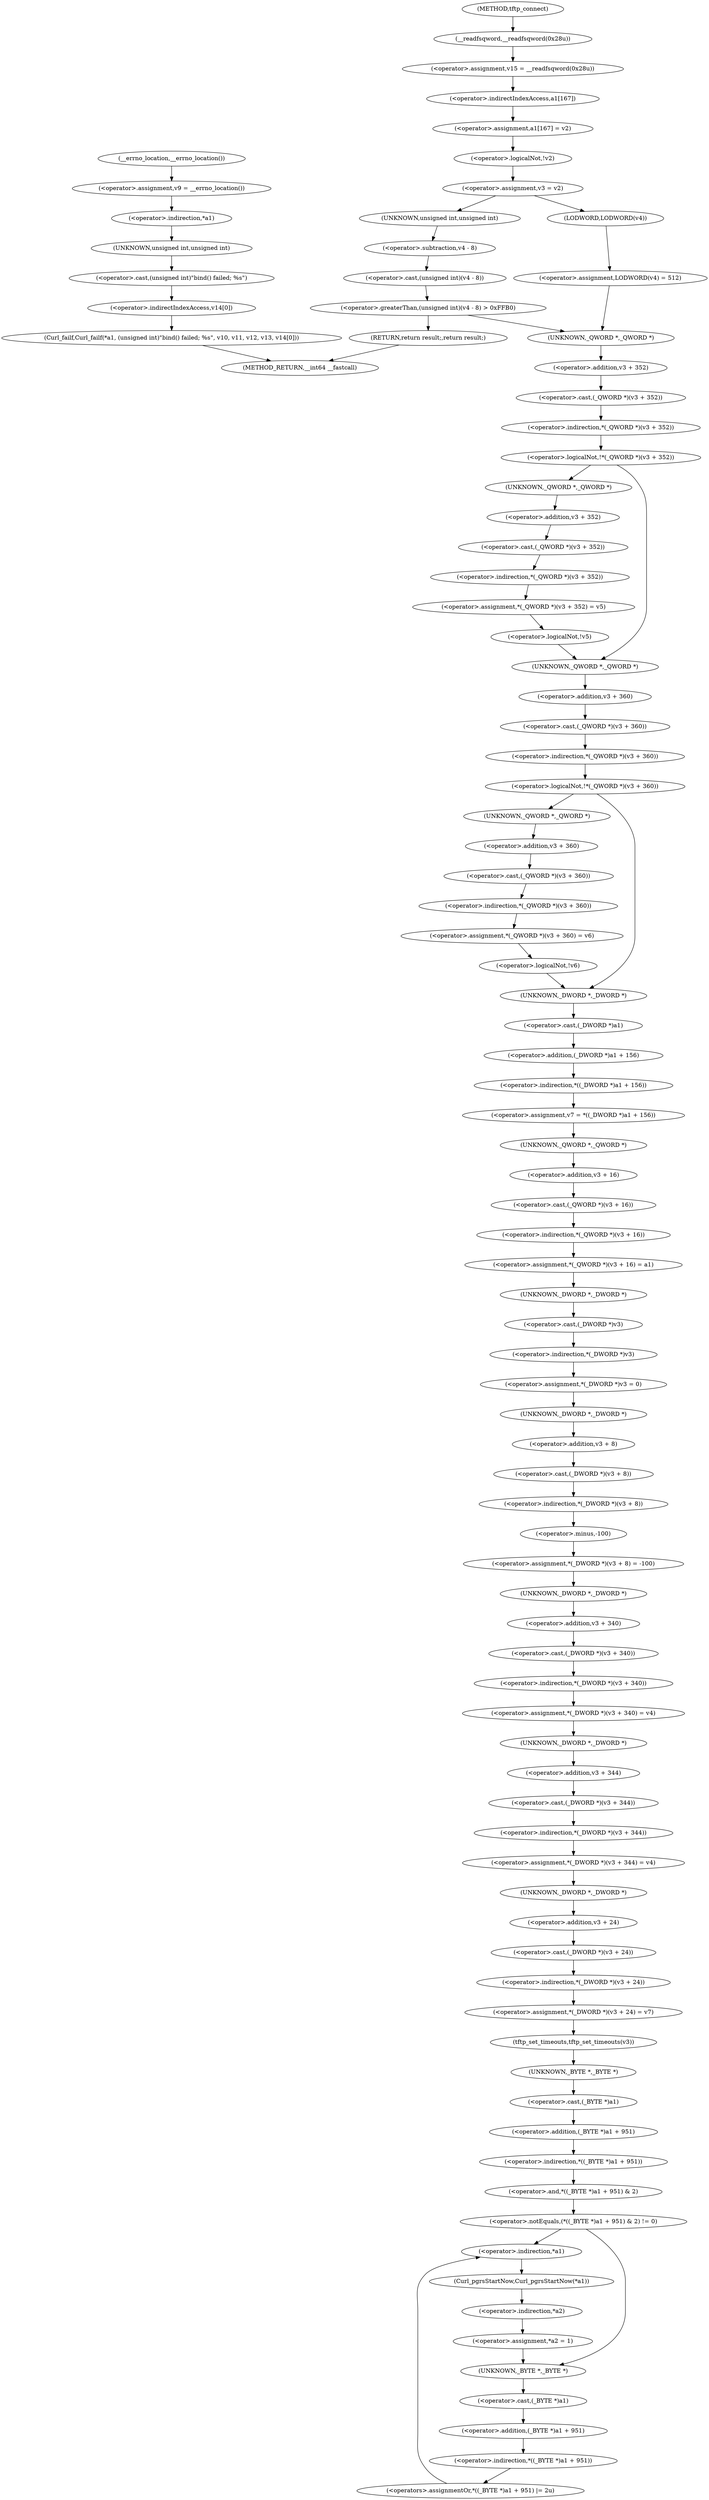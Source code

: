 digraph tftp_connect {  
"1000133" [label = "(<operator>.assignment,v15 = __readfsqword(0x28u))" ]
"1000135" [label = "(__readfsqword,__readfsqword(0x28u))" ]
"1000137" [label = "(<operator>.assignment,a1[167] = v2)" ]
"1000138" [label = "(<operator>.indirectIndexAccess,a1[167])" ]
"1000143" [label = "(<operator>.logicalNot,!v2)" ]
"1000146" [label = "(<operator>.assignment,v3 = v2)" ]
"1000154" [label = "(<operator>.greaterThan,(unsigned int)(v4 - 8) > 0xFFB0)" ]
"1000155" [label = "(<operator>.cast,(unsigned int)(v4 - 8))" ]
"1000156" [label = "(UNKNOWN,unsigned int,unsigned int)" ]
"1000157" [label = "(<operator>.subtraction,v4 - 8)" ]
"1000161" [label = "(RETURN,return result;,return result;)" ]
"1000165" [label = "(<operator>.assignment,LODWORD(v4) = 512)" ]
"1000166" [label = "(LODWORD,LODWORD(v4))" ]
"1000170" [label = "(<operator>.logicalNot,!*(_QWORD *)(v3 + 352))" ]
"1000171" [label = "(<operator>.indirection,*(_QWORD *)(v3 + 352))" ]
"1000172" [label = "(<operator>.cast,(_QWORD *)(v3 + 352))" ]
"1000173" [label = "(UNKNOWN,_QWORD *,_QWORD *)" ]
"1000174" [label = "(<operator>.addition,v3 + 352)" ]
"1000178" [label = "(<operator>.assignment,*(_QWORD *)(v3 + 352) = v5)" ]
"1000179" [label = "(<operator>.indirection,*(_QWORD *)(v3 + 352))" ]
"1000180" [label = "(<operator>.cast,(_QWORD *)(v3 + 352))" ]
"1000181" [label = "(UNKNOWN,_QWORD *,_QWORD *)" ]
"1000182" [label = "(<operator>.addition,v3 + 352)" ]
"1000187" [label = "(<operator>.logicalNot,!v5)" ]
"1000191" [label = "(<operator>.logicalNot,!*(_QWORD *)(v3 + 360))" ]
"1000192" [label = "(<operator>.indirection,*(_QWORD *)(v3 + 360))" ]
"1000193" [label = "(<operator>.cast,(_QWORD *)(v3 + 360))" ]
"1000194" [label = "(UNKNOWN,_QWORD *,_QWORD *)" ]
"1000195" [label = "(<operator>.addition,v3 + 360)" ]
"1000199" [label = "(<operator>.assignment,*(_QWORD *)(v3 + 360) = v6)" ]
"1000200" [label = "(<operator>.indirection,*(_QWORD *)(v3 + 360))" ]
"1000201" [label = "(<operator>.cast,(_QWORD *)(v3 + 360))" ]
"1000202" [label = "(UNKNOWN,_QWORD *,_QWORD *)" ]
"1000203" [label = "(<operator>.addition,v3 + 360)" ]
"1000208" [label = "(<operator>.logicalNot,!v6)" ]
"1000211" [label = "(<operator>.assignment,v7 = *((_DWORD *)a1 + 156))" ]
"1000213" [label = "(<operator>.indirection,*((_DWORD *)a1 + 156))" ]
"1000214" [label = "(<operator>.addition,(_DWORD *)a1 + 156)" ]
"1000215" [label = "(<operator>.cast,(_DWORD *)a1)" ]
"1000216" [label = "(UNKNOWN,_DWORD *,_DWORD *)" ]
"1000219" [label = "(<operator>.assignment,*(_QWORD *)(v3 + 16) = a1)" ]
"1000220" [label = "(<operator>.indirection,*(_QWORD *)(v3 + 16))" ]
"1000221" [label = "(<operator>.cast,(_QWORD *)(v3 + 16))" ]
"1000222" [label = "(UNKNOWN,_QWORD *,_QWORD *)" ]
"1000223" [label = "(<operator>.addition,v3 + 16)" ]
"1000227" [label = "(<operator>.assignment,*(_DWORD *)v3 = 0)" ]
"1000228" [label = "(<operator>.indirection,*(_DWORD *)v3)" ]
"1000229" [label = "(<operator>.cast,(_DWORD *)v3)" ]
"1000230" [label = "(UNKNOWN,_DWORD *,_DWORD *)" ]
"1000233" [label = "(<operator>.assignment,*(_DWORD *)(v3 + 8) = -100)" ]
"1000234" [label = "(<operator>.indirection,*(_DWORD *)(v3 + 8))" ]
"1000235" [label = "(<operator>.cast,(_DWORD *)(v3 + 8))" ]
"1000236" [label = "(UNKNOWN,_DWORD *,_DWORD *)" ]
"1000237" [label = "(<operator>.addition,v3 + 8)" ]
"1000240" [label = "(<operator>.minus,-100)" ]
"1000242" [label = "(<operator>.assignment,*(_DWORD *)(v3 + 340) = v4)" ]
"1000243" [label = "(<operator>.indirection,*(_DWORD *)(v3 + 340))" ]
"1000244" [label = "(<operator>.cast,(_DWORD *)(v3 + 340))" ]
"1000245" [label = "(UNKNOWN,_DWORD *,_DWORD *)" ]
"1000246" [label = "(<operator>.addition,v3 + 340)" ]
"1000250" [label = "(<operator>.assignment,*(_DWORD *)(v3 + 344) = v4)" ]
"1000251" [label = "(<operator>.indirection,*(_DWORD *)(v3 + 344))" ]
"1000252" [label = "(<operator>.cast,(_DWORD *)(v3 + 344))" ]
"1000253" [label = "(UNKNOWN,_DWORD *,_DWORD *)" ]
"1000254" [label = "(<operator>.addition,v3 + 344)" ]
"1000258" [label = "(<operator>.assignment,*(_DWORD *)(v3 + 24) = v7)" ]
"1000259" [label = "(<operator>.indirection,*(_DWORD *)(v3 + 24))" ]
"1000260" [label = "(<operator>.cast,(_DWORD *)(v3 + 24))" ]
"1000261" [label = "(UNKNOWN,_DWORD *,_DWORD *)" ]
"1000262" [label = "(<operator>.addition,v3 + 24)" ]
"1000266" [label = "(tftp_set_timeouts,tftp_set_timeouts(v3))" ]
"1000269" [label = "(<operator>.notEquals,(*((_BYTE *)a1 + 951) & 2) != 0)" ]
"1000270" [label = "(<operator>.and,*((_BYTE *)a1 + 951) & 2)" ]
"1000271" [label = "(<operator>.indirection,*((_BYTE *)a1 + 951))" ]
"1000272" [label = "(<operator>.addition,(_BYTE *)a1 + 951)" ]
"1000273" [label = "(<operator>.cast,(_BYTE *)a1)" ]
"1000274" [label = "(UNKNOWN,_BYTE *,_BYTE *)" ]
"1000281" [label = "(Curl_pgrsStartNow,Curl_pgrsStartNow(*a1))" ]
"1000282" [label = "(<operator>.indirection,*a1)" ]
"1000284" [label = "(<operator>.assignment,*a2 = 1)" ]
"1000285" [label = "(<operator>.indirection,*a2)" ]
"1000290" [label = "(<operators>.assignmentOr,*((_BYTE *)a1 + 951) |= 2u)" ]
"1000291" [label = "(<operator>.indirection,*((_BYTE *)a1 + 951))" ]
"1000292" [label = "(<operator>.addition,(_BYTE *)a1 + 951)" ]
"1000293" [label = "(<operator>.cast,(_BYTE *)a1)" ]
"1000294" [label = "(UNKNOWN,_BYTE *,_BYTE *)" ]
"1000299" [label = "(<operator>.assignment,v9 = __errno_location())" ]
"1000301" [label = "(__errno_location,__errno_location())" ]
"1000302" [label = "(Curl_failf,Curl_failf(*a1, (unsigned int)\"bind() failed; %s\", v10, v11, v12, v13, v14[0]))" ]
"1000303" [label = "(<operator>.indirection,*a1)" ]
"1000305" [label = "(<operator>.cast,(unsigned int)\"bind() failed; %s\")" ]
"1000306" [label = "(UNKNOWN,unsigned int,unsigned int)" ]
"1000312" [label = "(<operator>.indirectIndexAccess,v14[0])" ]
"1000115" [label = "(METHOD,tftp_connect)" ]
"1000316" [label = "(METHOD_RETURN,__int64 __fastcall)" ]
  "1000133" -> "1000138" 
  "1000135" -> "1000133" 
  "1000137" -> "1000143" 
  "1000138" -> "1000137" 
  "1000143" -> "1000146" 
  "1000146" -> "1000156" 
  "1000146" -> "1000166" 
  "1000154" -> "1000173" 
  "1000154" -> "1000161" 
  "1000155" -> "1000154" 
  "1000156" -> "1000157" 
  "1000157" -> "1000155" 
  "1000161" -> "1000316" 
  "1000165" -> "1000173" 
  "1000166" -> "1000165" 
  "1000170" -> "1000181" 
  "1000170" -> "1000194" 
  "1000171" -> "1000170" 
  "1000172" -> "1000171" 
  "1000173" -> "1000174" 
  "1000174" -> "1000172" 
  "1000178" -> "1000187" 
  "1000179" -> "1000178" 
  "1000180" -> "1000179" 
  "1000181" -> "1000182" 
  "1000182" -> "1000180" 
  "1000187" -> "1000194" 
  "1000191" -> "1000202" 
  "1000191" -> "1000216" 
  "1000192" -> "1000191" 
  "1000193" -> "1000192" 
  "1000194" -> "1000195" 
  "1000195" -> "1000193" 
  "1000199" -> "1000208" 
  "1000200" -> "1000199" 
  "1000201" -> "1000200" 
  "1000202" -> "1000203" 
  "1000203" -> "1000201" 
  "1000208" -> "1000216" 
  "1000211" -> "1000222" 
  "1000213" -> "1000211" 
  "1000214" -> "1000213" 
  "1000215" -> "1000214" 
  "1000216" -> "1000215" 
  "1000219" -> "1000230" 
  "1000220" -> "1000219" 
  "1000221" -> "1000220" 
  "1000222" -> "1000223" 
  "1000223" -> "1000221" 
  "1000227" -> "1000236" 
  "1000228" -> "1000227" 
  "1000229" -> "1000228" 
  "1000230" -> "1000229" 
  "1000233" -> "1000245" 
  "1000234" -> "1000240" 
  "1000235" -> "1000234" 
  "1000236" -> "1000237" 
  "1000237" -> "1000235" 
  "1000240" -> "1000233" 
  "1000242" -> "1000253" 
  "1000243" -> "1000242" 
  "1000244" -> "1000243" 
  "1000245" -> "1000246" 
  "1000246" -> "1000244" 
  "1000250" -> "1000261" 
  "1000251" -> "1000250" 
  "1000252" -> "1000251" 
  "1000253" -> "1000254" 
  "1000254" -> "1000252" 
  "1000258" -> "1000266" 
  "1000259" -> "1000258" 
  "1000260" -> "1000259" 
  "1000261" -> "1000262" 
  "1000262" -> "1000260" 
  "1000266" -> "1000274" 
  "1000269" -> "1000294" 
  "1000269" -> "1000282" 
  "1000270" -> "1000269" 
  "1000271" -> "1000270" 
  "1000272" -> "1000271" 
  "1000273" -> "1000272" 
  "1000274" -> "1000273" 
  "1000281" -> "1000285" 
  "1000282" -> "1000281" 
  "1000284" -> "1000294" 
  "1000285" -> "1000284" 
  "1000290" -> "1000282" 
  "1000291" -> "1000290" 
  "1000292" -> "1000291" 
  "1000293" -> "1000292" 
  "1000294" -> "1000293" 
  "1000299" -> "1000303" 
  "1000301" -> "1000299" 
  "1000302" -> "1000316" 
  "1000303" -> "1000306" 
  "1000305" -> "1000312" 
  "1000306" -> "1000305" 
  "1000312" -> "1000302" 
  "1000115" -> "1000135" 
}

